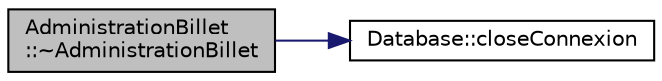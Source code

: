 digraph "AdministrationBillet::~AdministrationBillet"
{
  edge [fontname="Helvetica",fontsize="10",labelfontname="Helvetica",labelfontsize="10"];
  node [fontname="Helvetica",fontsize="10",shape=record];
  rankdir="LR";
  Node4 [label="AdministrationBillet\l::~AdministrationBillet",height=0.2,width=0.4,color="black", fillcolor="grey75", style="filled", fontcolor="black"];
  Node4 -> Node5 [color="midnightblue",fontsize="10",style="solid",fontname="Helvetica"];
  Node5 [label="Database::closeConnexion",height=0.2,width=0.4,color="black", fillcolor="white", style="filled",URL="$class_database.html#ae1dce4b93d105c29aeb7883aaa5b82a1",tooltip="closeConnexion Méthode pour la fermeture de la connexion à la base de données "];
}
